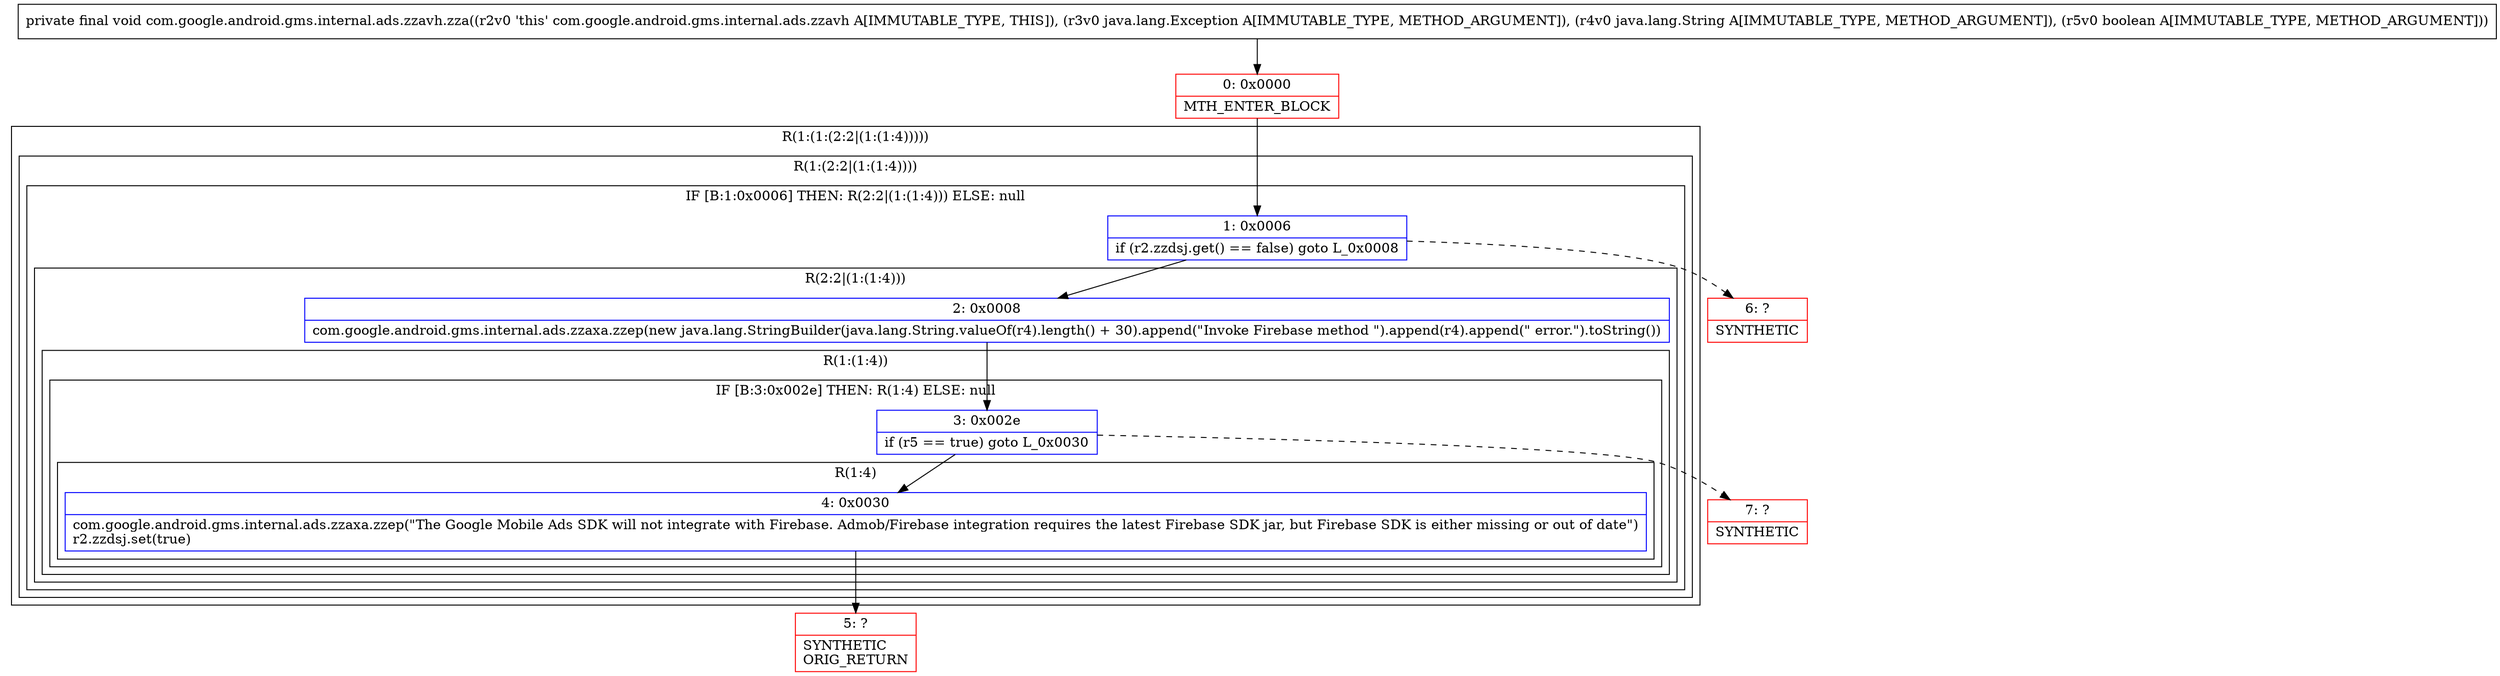 digraph "CFG forcom.google.android.gms.internal.ads.zzavh.zza(Ljava\/lang\/Exception;Ljava\/lang\/String;Z)V" {
subgraph cluster_Region_330652961 {
label = "R(1:(1:(2:2|(1:(1:4)))))";
node [shape=record,color=blue];
subgraph cluster_Region_1161075267 {
label = "R(1:(2:2|(1:(1:4))))";
node [shape=record,color=blue];
subgraph cluster_IfRegion_974513365 {
label = "IF [B:1:0x0006] THEN: R(2:2|(1:(1:4))) ELSE: null";
node [shape=record,color=blue];
Node_1 [shape=record,label="{1\:\ 0x0006|if (r2.zzdsj.get() == false) goto L_0x0008\l}"];
subgraph cluster_Region_358321635 {
label = "R(2:2|(1:(1:4)))";
node [shape=record,color=blue];
Node_2 [shape=record,label="{2\:\ 0x0008|com.google.android.gms.internal.ads.zzaxa.zzep(new java.lang.StringBuilder(java.lang.String.valueOf(r4).length() + 30).append(\"Invoke Firebase method \").append(r4).append(\" error.\").toString())\l}"];
subgraph cluster_Region_742299196 {
label = "R(1:(1:4))";
node [shape=record,color=blue];
subgraph cluster_IfRegion_1295640442 {
label = "IF [B:3:0x002e] THEN: R(1:4) ELSE: null";
node [shape=record,color=blue];
Node_3 [shape=record,label="{3\:\ 0x002e|if (r5 == true) goto L_0x0030\l}"];
subgraph cluster_Region_1486852420 {
label = "R(1:4)";
node [shape=record,color=blue];
Node_4 [shape=record,label="{4\:\ 0x0030|com.google.android.gms.internal.ads.zzaxa.zzep(\"The Google Mobile Ads SDK will not integrate with Firebase. Admob\/Firebase integration requires the latest Firebase SDK jar, but Firebase SDK is either missing or out of date\")\lr2.zzdsj.set(true)\l}"];
}
}
}
}
}
}
}
Node_0 [shape=record,color=red,label="{0\:\ 0x0000|MTH_ENTER_BLOCK\l}"];
Node_5 [shape=record,color=red,label="{5\:\ ?|SYNTHETIC\lORIG_RETURN\l}"];
Node_6 [shape=record,color=red,label="{6\:\ ?|SYNTHETIC\l}"];
Node_7 [shape=record,color=red,label="{7\:\ ?|SYNTHETIC\l}"];
MethodNode[shape=record,label="{private final void com.google.android.gms.internal.ads.zzavh.zza((r2v0 'this' com.google.android.gms.internal.ads.zzavh A[IMMUTABLE_TYPE, THIS]), (r3v0 java.lang.Exception A[IMMUTABLE_TYPE, METHOD_ARGUMENT]), (r4v0 java.lang.String A[IMMUTABLE_TYPE, METHOD_ARGUMENT]), (r5v0 boolean A[IMMUTABLE_TYPE, METHOD_ARGUMENT])) }"];
MethodNode -> Node_0;
Node_1 -> Node_2;
Node_1 -> Node_6[style=dashed];
Node_2 -> Node_3;
Node_3 -> Node_4;
Node_3 -> Node_7[style=dashed];
Node_4 -> Node_5;
Node_0 -> Node_1;
}

